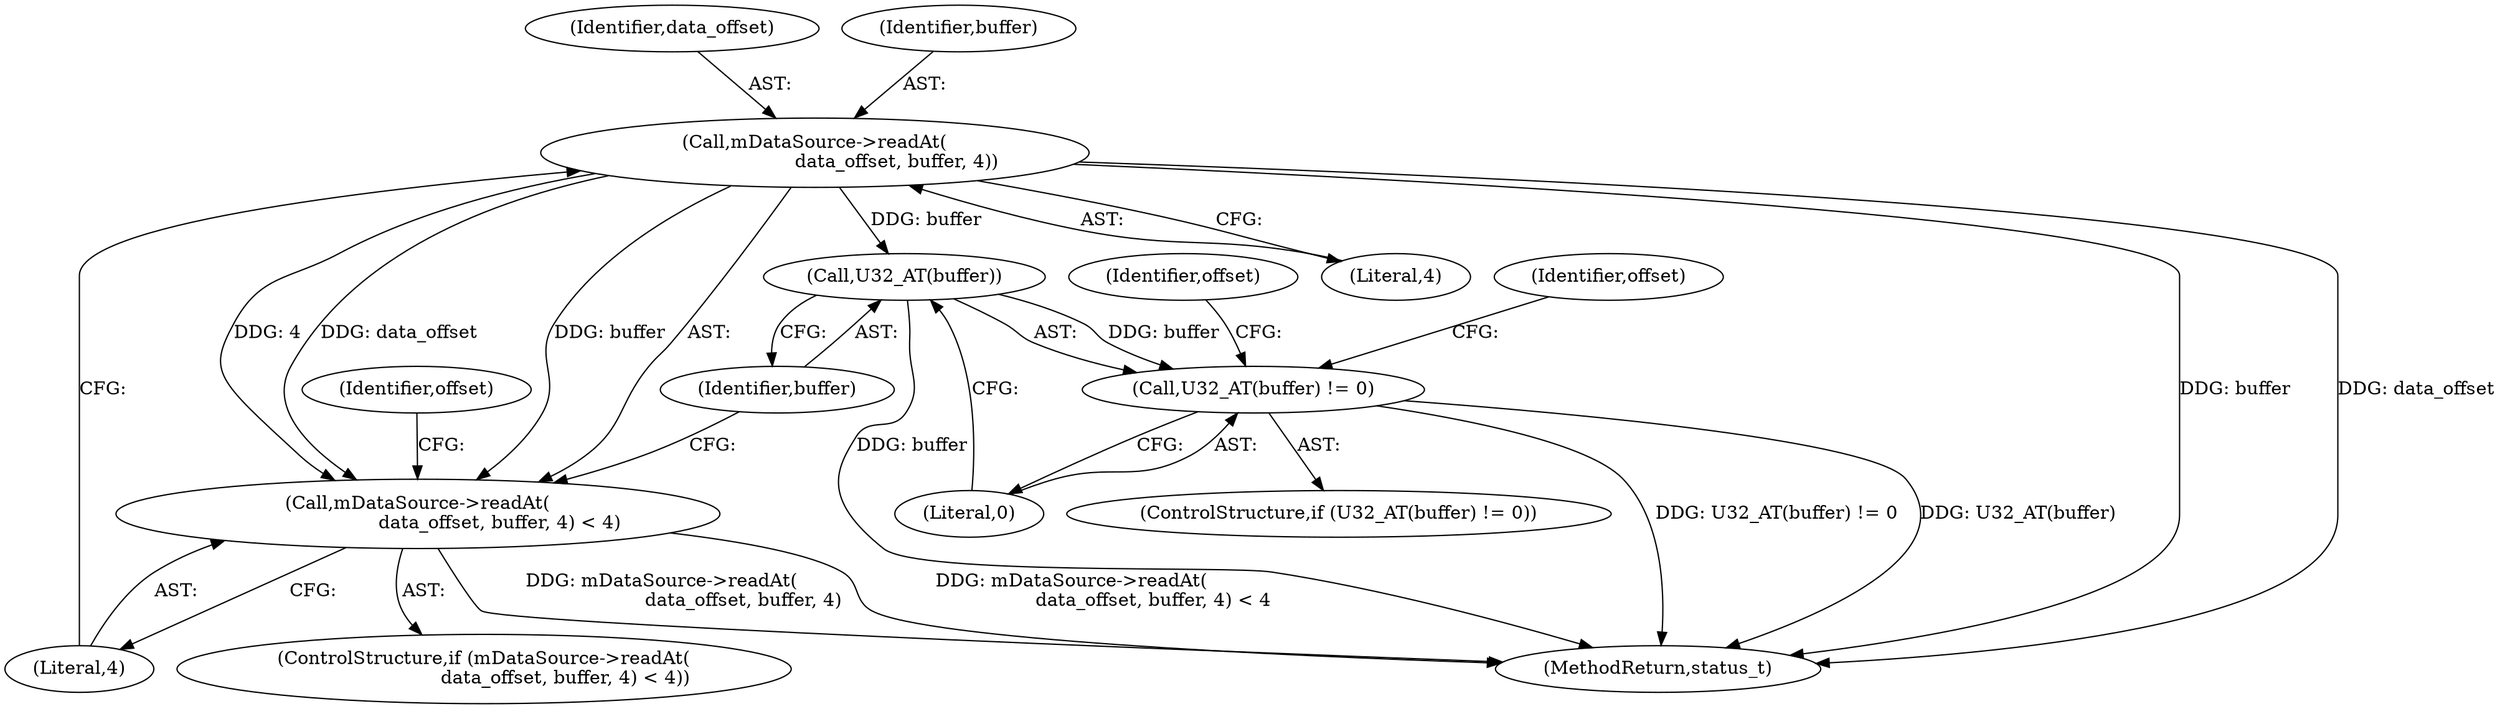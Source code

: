 digraph "0_Android_e7142a0703bc93f75e213e96ebc19000022afed9@API" {
"1002532" [label="(Call,mDataSource->readAt(\n                            data_offset, buffer, 4))"];
"1002531" [label="(Call,mDataSource->readAt(\n                            data_offset, buffer, 4) < 4)"];
"1002546" [label="(Call,U32_AT(buffer))"];
"1002545" [label="(Call,U32_AT(buffer) != 0)"];
"1002533" [label="(Identifier,data_offset)"];
"1002536" [label="(Literal,4)"];
"1002558" [label="(Identifier,offset)"];
"1002546" [label="(Call,U32_AT(buffer))"];
"1002545" [label="(Call,U32_AT(buffer) != 0)"];
"1002544" [label="(ControlStructure,if (U32_AT(buffer) != 0))"];
"1002547" [label="(Identifier,buffer)"];
"1002548" [label="(Literal,0)"];
"1002532" [label="(Call,mDataSource->readAt(\n                            data_offset, buffer, 4))"];
"1002535" [label="(Literal,4)"];
"1002534" [label="(Identifier,buffer)"];
"1003275" [label="(MethodReturn,status_t)"];
"1002531" [label="(Call,mDataSource->readAt(\n                            data_offset, buffer, 4) < 4)"];
"1002552" [label="(Identifier,offset)"];
"1002540" [label="(Identifier,offset)"];
"1002530" [label="(ControlStructure,if (mDataSource->readAt(\n                            data_offset, buffer, 4) < 4))"];
"1002532" -> "1002531"  [label="AST: "];
"1002532" -> "1002535"  [label="CFG: "];
"1002533" -> "1002532"  [label="AST: "];
"1002534" -> "1002532"  [label="AST: "];
"1002535" -> "1002532"  [label="AST: "];
"1002536" -> "1002532"  [label="CFG: "];
"1002532" -> "1003275"  [label="DDG: buffer"];
"1002532" -> "1003275"  [label="DDG: data_offset"];
"1002532" -> "1002531"  [label="DDG: data_offset"];
"1002532" -> "1002531"  [label="DDG: buffer"];
"1002532" -> "1002531"  [label="DDG: 4"];
"1002532" -> "1002546"  [label="DDG: buffer"];
"1002531" -> "1002530"  [label="AST: "];
"1002531" -> "1002536"  [label="CFG: "];
"1002536" -> "1002531"  [label="AST: "];
"1002540" -> "1002531"  [label="CFG: "];
"1002547" -> "1002531"  [label="CFG: "];
"1002531" -> "1003275"  [label="DDG: mDataSource->readAt(\n                            data_offset, buffer, 4)"];
"1002531" -> "1003275"  [label="DDG: mDataSource->readAt(\n                            data_offset, buffer, 4) < 4"];
"1002546" -> "1002545"  [label="AST: "];
"1002546" -> "1002547"  [label="CFG: "];
"1002547" -> "1002546"  [label="AST: "];
"1002548" -> "1002546"  [label="CFG: "];
"1002546" -> "1003275"  [label="DDG: buffer"];
"1002546" -> "1002545"  [label="DDG: buffer"];
"1002545" -> "1002544"  [label="AST: "];
"1002545" -> "1002548"  [label="CFG: "];
"1002548" -> "1002545"  [label="AST: "];
"1002552" -> "1002545"  [label="CFG: "];
"1002558" -> "1002545"  [label="CFG: "];
"1002545" -> "1003275"  [label="DDG: U32_AT(buffer)"];
"1002545" -> "1003275"  [label="DDG: U32_AT(buffer) != 0"];
}
